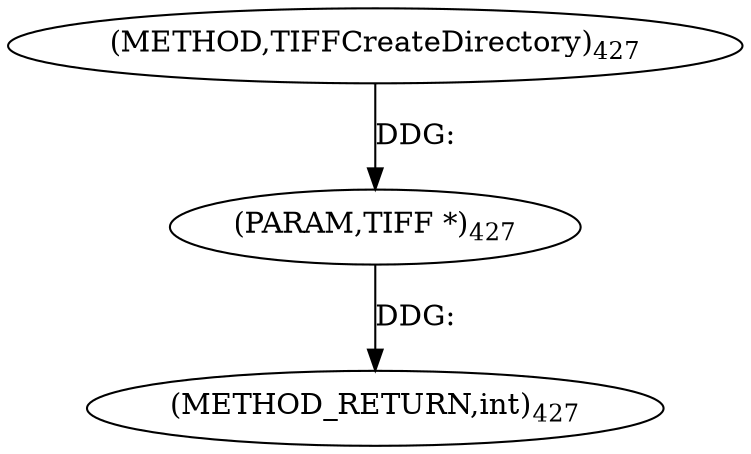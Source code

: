 digraph "TIFFCreateDirectory" {  
"8777" [label = <(METHOD,TIFFCreateDirectory)<SUB>427</SUB>> ]
"8779" [label = <(METHOD_RETURN,int)<SUB>427</SUB>> ]
"8778" [label = <(PARAM,TIFF *)<SUB>427</SUB>> ]
  "8778" -> "8779"  [ label = "DDG: "] 
  "8777" -> "8778"  [ label = "DDG: "] 
}
